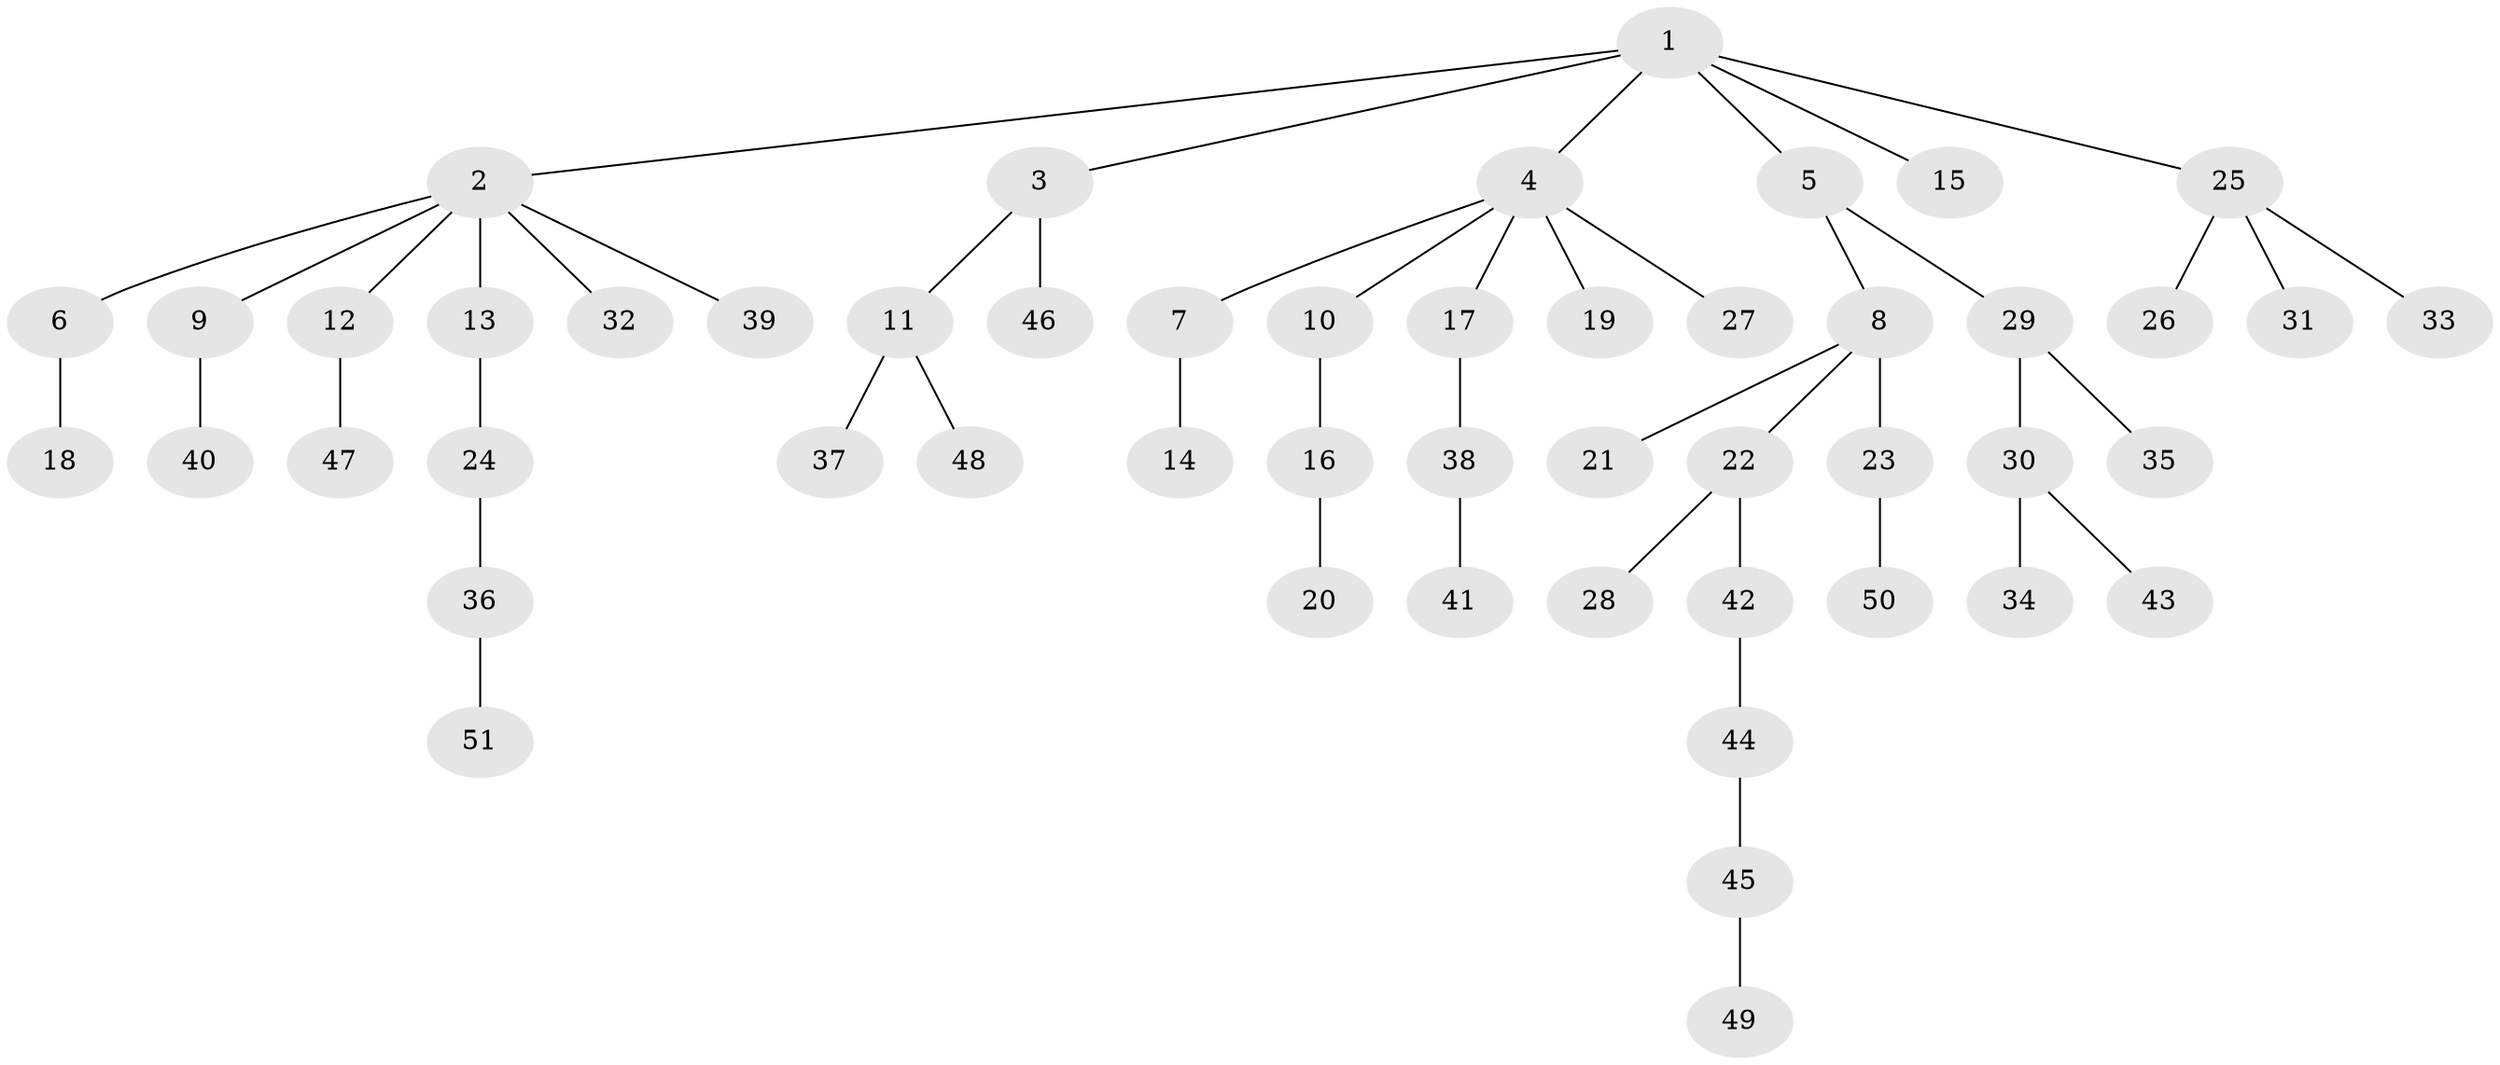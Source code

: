 // coarse degree distribution, {8: 0.02857142857142857, 7: 0.02857142857142857, 2: 0.2857142857142857, 5: 0.05714285714285714, 1: 0.5714285714285714, 3: 0.02857142857142857}
// Generated by graph-tools (version 1.1) at 2025/52/02/27/25 19:52:10]
// undirected, 51 vertices, 50 edges
graph export_dot {
graph [start="1"]
  node [color=gray90,style=filled];
  1;
  2;
  3;
  4;
  5;
  6;
  7;
  8;
  9;
  10;
  11;
  12;
  13;
  14;
  15;
  16;
  17;
  18;
  19;
  20;
  21;
  22;
  23;
  24;
  25;
  26;
  27;
  28;
  29;
  30;
  31;
  32;
  33;
  34;
  35;
  36;
  37;
  38;
  39;
  40;
  41;
  42;
  43;
  44;
  45;
  46;
  47;
  48;
  49;
  50;
  51;
  1 -- 2;
  1 -- 3;
  1 -- 4;
  1 -- 5;
  1 -- 15;
  1 -- 25;
  2 -- 6;
  2 -- 9;
  2 -- 12;
  2 -- 13;
  2 -- 32;
  2 -- 39;
  3 -- 11;
  3 -- 46;
  4 -- 7;
  4 -- 10;
  4 -- 17;
  4 -- 19;
  4 -- 27;
  5 -- 8;
  5 -- 29;
  6 -- 18;
  7 -- 14;
  8 -- 21;
  8 -- 22;
  8 -- 23;
  9 -- 40;
  10 -- 16;
  11 -- 37;
  11 -- 48;
  12 -- 47;
  13 -- 24;
  16 -- 20;
  17 -- 38;
  22 -- 28;
  22 -- 42;
  23 -- 50;
  24 -- 36;
  25 -- 26;
  25 -- 31;
  25 -- 33;
  29 -- 30;
  29 -- 35;
  30 -- 34;
  30 -- 43;
  36 -- 51;
  38 -- 41;
  42 -- 44;
  44 -- 45;
  45 -- 49;
}

